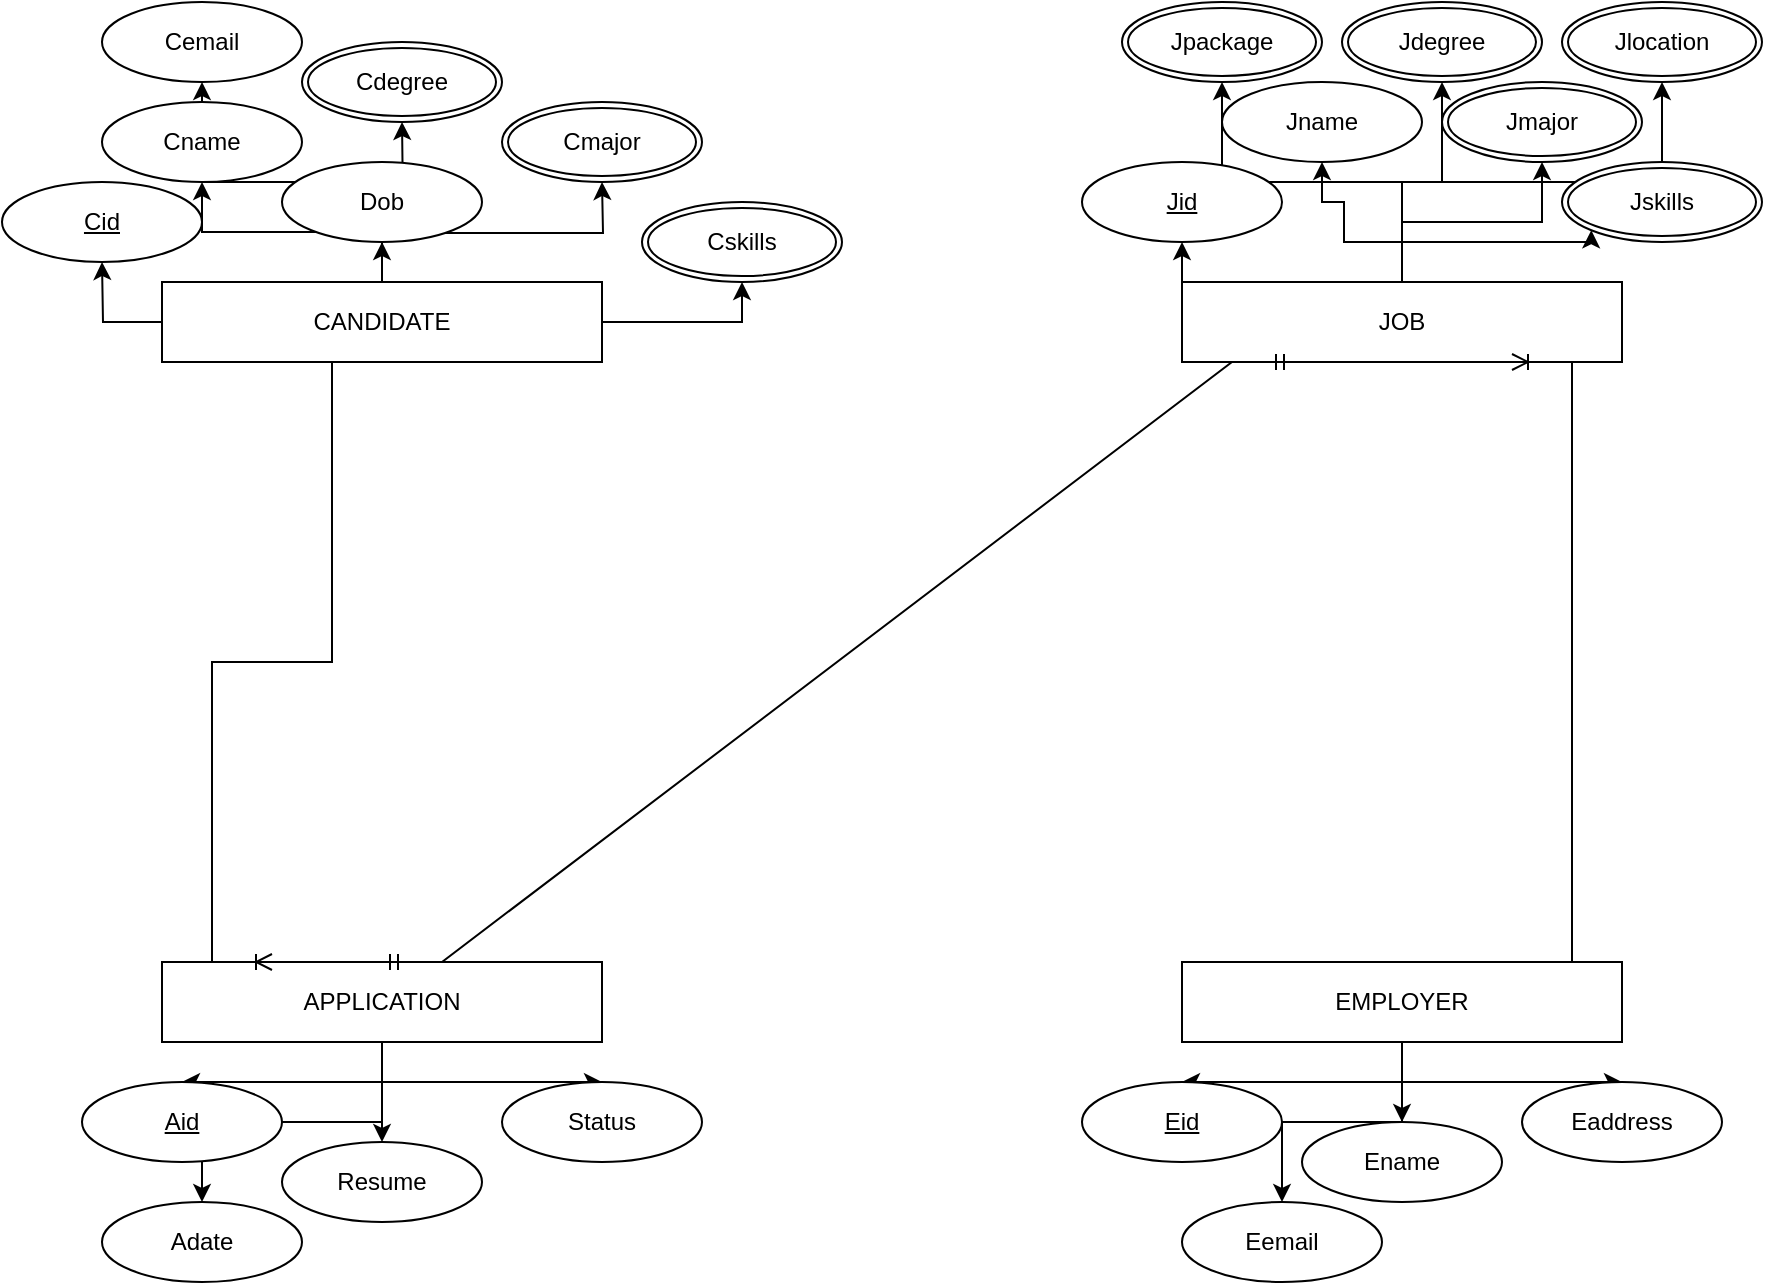 <mxfile version="26.1.3">
  <diagram id="R2lEEEUBdFMjLlhIrx00" name="Page-1">
    <mxGraphModel dx="1303" dy="1764" grid="1" gridSize="10" guides="1" tooltips="1" connect="1" arrows="1" fold="1" page="1" pageScale="1" pageWidth="850" pageHeight="1100" math="0" shadow="0" extFonts="Permanent Marker^https://fonts.googleapis.com/css?family=Permanent+Marker">
      <root>
        <mxCell id="0" />
        <mxCell id="1" parent="0" />
        <mxCell id="fVzCkQStNyUe_EZkDvuO-29" style="edgeStyle=orthogonalEdgeStyle;rounded=0;orthogonalLoop=1;jettySize=auto;html=1;exitX=0;exitY=0.5;exitDx=0;exitDy=0;entryX=0.5;entryY=1;entryDx=0;entryDy=0;" parent="1" source="fVzCkQStNyUe_EZkDvuO-26" edge="1">
          <mxGeometry relative="1" as="geometry">
            <mxPoint x="50" y="30" as="targetPoint" />
          </mxGeometry>
        </mxCell>
        <mxCell id="fVzCkQStNyUe_EZkDvuO-31" style="edgeStyle=orthogonalEdgeStyle;rounded=0;orthogonalLoop=1;jettySize=auto;html=1;entryX=0.5;entryY=1;entryDx=0;entryDy=0;" parent="1" source="fVzCkQStNyUe_EZkDvuO-26" target="fVzCkQStNyUe_EZkDvuO-30" edge="1">
          <mxGeometry relative="1" as="geometry" />
        </mxCell>
        <mxCell id="fVzCkQStNyUe_EZkDvuO-36" style="edgeStyle=orthogonalEdgeStyle;rounded=0;orthogonalLoop=1;jettySize=auto;html=1;exitX=0.5;exitY=0;exitDx=0;exitDy=0;entryX=0.5;entryY=1;entryDx=0;entryDy=0;" parent="1" source="fVzCkQStNyUe_EZkDvuO-26" target="fVzCkQStNyUe_EZkDvuO-32" edge="1">
          <mxGeometry relative="1" as="geometry" />
        </mxCell>
        <mxCell id="fVzCkQStNyUe_EZkDvuO-37" style="edgeStyle=orthogonalEdgeStyle;rounded=0;orthogonalLoop=1;jettySize=auto;html=1;exitX=0.5;exitY=0;exitDx=0;exitDy=0;" parent="1" source="fVzCkQStNyUe_EZkDvuO-26" edge="1">
          <mxGeometry relative="1" as="geometry">
            <mxPoint x="200" y="-40" as="targetPoint" />
          </mxGeometry>
        </mxCell>
        <mxCell id="fVzCkQStNyUe_EZkDvuO-38" style="edgeStyle=orthogonalEdgeStyle;rounded=0;orthogonalLoop=1;jettySize=auto;html=1;exitX=0.5;exitY=0;exitDx=0;exitDy=0;entryX=0.5;entryY=1;entryDx=0;entryDy=0;" parent="1" source="fVzCkQStNyUe_EZkDvuO-26" edge="1">
          <mxGeometry relative="1" as="geometry">
            <mxPoint x="300" y="-10" as="targetPoint" />
          </mxGeometry>
        </mxCell>
        <mxCell id="fVzCkQStNyUe_EZkDvuO-41" style="edgeStyle=orthogonalEdgeStyle;rounded=0;orthogonalLoop=1;jettySize=auto;html=1;exitX=1;exitY=0.5;exitDx=0;exitDy=0;entryX=0.5;entryY=1;entryDx=0;entryDy=0;" parent="1" source="fVzCkQStNyUe_EZkDvuO-26" target="fVzCkQStNyUe_EZkDvuO-40" edge="1">
          <mxGeometry relative="1" as="geometry" />
        </mxCell>
        <mxCell id="4t_6z5Arf-wFoB3xDvHp-23" style="edgeStyle=orthogonalEdgeStyle;rounded=0;orthogonalLoop=1;jettySize=auto;html=1;exitX=0.5;exitY=0;exitDx=0;exitDy=0;" edge="1" parent="1" source="fVzCkQStNyUe_EZkDvuO-26" target="4t_6z5Arf-wFoB3xDvHp-22">
          <mxGeometry relative="1" as="geometry" />
        </mxCell>
        <mxCell id="fVzCkQStNyUe_EZkDvuO-26" value="CANDIDATE" style="whiteSpace=wrap;html=1;align=center;" parent="1" vertex="1">
          <mxGeometry x="80" y="40" width="220" height="40" as="geometry" />
        </mxCell>
        <mxCell id="fVzCkQStNyUe_EZkDvuO-30" value="Cname" style="ellipse;whiteSpace=wrap;html=1;align=center;" parent="1" vertex="1">
          <mxGeometry x="50" y="-50" width="100" height="40" as="geometry" />
        </mxCell>
        <mxCell id="fVzCkQStNyUe_EZkDvuO-32" value="Dob" style="ellipse;whiteSpace=wrap;html=1;align=center;" parent="1" vertex="1">
          <mxGeometry x="140" y="-20" width="100" height="40" as="geometry" />
        </mxCell>
        <mxCell id="fVzCkQStNyUe_EZkDvuO-40" value="Cskills" style="ellipse;shape=doubleEllipse;margin=3;whiteSpace=wrap;html=1;align=center;" parent="1" vertex="1">
          <mxGeometry x="320" width="100" height="40" as="geometry" />
        </mxCell>
        <mxCell id="fVzCkQStNyUe_EZkDvuO-55" style="edgeStyle=orthogonalEdgeStyle;rounded=0;orthogonalLoop=1;jettySize=auto;html=1;exitX=0;exitY=0.25;exitDx=0;exitDy=0;entryX=0.5;entryY=1;entryDx=0;entryDy=0;" parent="1" source="fVzCkQStNyUe_EZkDvuO-42" target="fVzCkQStNyUe_EZkDvuO-47" edge="1">
          <mxGeometry relative="1" as="geometry" />
        </mxCell>
        <mxCell id="fVzCkQStNyUe_EZkDvuO-57" style="edgeStyle=orthogonalEdgeStyle;rounded=0;orthogonalLoop=1;jettySize=auto;html=1;exitX=0.5;exitY=0;exitDx=0;exitDy=0;entryX=0.5;entryY=1;entryDx=0;entryDy=0;" parent="1" source="fVzCkQStNyUe_EZkDvuO-42" target="fVzCkQStNyUe_EZkDvuO-44" edge="1">
          <mxGeometry relative="1" as="geometry">
            <mxPoint x="670" as="targetPoint" />
            <Array as="points">
              <mxPoint x="700" y="20" />
              <mxPoint x="671" y="20" />
              <mxPoint x="671" />
              <mxPoint x="660" />
            </Array>
          </mxGeometry>
        </mxCell>
        <mxCell id="fVzCkQStNyUe_EZkDvuO-58" style="edgeStyle=orthogonalEdgeStyle;rounded=0;orthogonalLoop=1;jettySize=auto;html=1;exitX=0.5;exitY=0;exitDx=0;exitDy=0;entryX=0.5;entryY=1;entryDx=0;entryDy=0;" parent="1" source="fVzCkQStNyUe_EZkDvuO-42" target="fVzCkQStNyUe_EZkDvuO-52" edge="1">
          <mxGeometry relative="1" as="geometry" />
        </mxCell>
        <mxCell id="fVzCkQStNyUe_EZkDvuO-59" style="edgeStyle=orthogonalEdgeStyle;rounded=0;orthogonalLoop=1;jettySize=auto;html=1;exitX=0.5;exitY=0;exitDx=0;exitDy=0;entryX=0.5;entryY=1;entryDx=0;entryDy=0;" parent="1" source="fVzCkQStNyUe_EZkDvuO-42" target="fVzCkQStNyUe_EZkDvuO-53" edge="1">
          <mxGeometry relative="1" as="geometry" />
        </mxCell>
        <mxCell id="fVzCkQStNyUe_EZkDvuO-60" style="edgeStyle=orthogonalEdgeStyle;rounded=0;orthogonalLoop=1;jettySize=auto;html=1;exitX=0.5;exitY=0;exitDx=0;exitDy=0;entryX=0;entryY=1;entryDx=0;entryDy=0;" parent="1" source="fVzCkQStNyUe_EZkDvuO-42" target="fVzCkQStNyUe_EZkDvuO-54" edge="1">
          <mxGeometry relative="1" as="geometry" />
        </mxCell>
        <mxCell id="4t_6z5Arf-wFoB3xDvHp-29" style="edgeStyle=orthogonalEdgeStyle;rounded=0;orthogonalLoop=1;jettySize=auto;html=1;exitX=0.5;exitY=0;exitDx=0;exitDy=0;entryX=0.5;entryY=1;entryDx=0;entryDy=0;" edge="1" parent="1" source="fVzCkQStNyUe_EZkDvuO-42" target="4t_6z5Arf-wFoB3xDvHp-28">
          <mxGeometry relative="1" as="geometry" />
        </mxCell>
        <mxCell id="4t_6z5Arf-wFoB3xDvHp-30" style="edgeStyle=orthogonalEdgeStyle;rounded=0;orthogonalLoop=1;jettySize=auto;html=1;exitX=0.5;exitY=0;exitDx=0;exitDy=0;entryX=0.5;entryY=1;entryDx=0;entryDy=0;" edge="1" parent="1" source="fVzCkQStNyUe_EZkDvuO-42" target="4t_6z5Arf-wFoB3xDvHp-27">
          <mxGeometry relative="1" as="geometry" />
        </mxCell>
        <mxCell id="fVzCkQStNyUe_EZkDvuO-42" value="JOB" style="whiteSpace=wrap;html=1;align=center;" parent="1" vertex="1">
          <mxGeometry x="590" y="40" width="220" height="40" as="geometry" />
        </mxCell>
        <mxCell id="fVzCkQStNyUe_EZkDvuO-44" value="Jname" style="ellipse;whiteSpace=wrap;html=1;align=center;" parent="1" vertex="1">
          <mxGeometry x="610" y="-60" width="100" height="40" as="geometry" />
        </mxCell>
        <mxCell id="fVzCkQStNyUe_EZkDvuO-47" value="Jid" style="ellipse;whiteSpace=wrap;html=1;align=center;fontStyle=4;" parent="1" vertex="1">
          <mxGeometry x="540" y="-20" width="100" height="40" as="geometry" />
        </mxCell>
        <mxCell id="fVzCkQStNyUe_EZkDvuO-48" value="Cid" style="ellipse;whiteSpace=wrap;html=1;align=center;fontStyle=4;" parent="1" vertex="1">
          <mxGeometry y="-10" width="100" height="40" as="geometry" />
        </mxCell>
        <mxCell id="fVzCkQStNyUe_EZkDvuO-50" style="edgeStyle=orthogonalEdgeStyle;rounded=0;orthogonalLoop=1;jettySize=auto;html=1;exitX=0.5;exitY=1;exitDx=0;exitDy=0;" parent="1" source="fVzCkQStNyUe_EZkDvuO-49" edge="1">
          <mxGeometry relative="1" as="geometry">
            <mxPoint x="200.333" y="-39.667" as="targetPoint" />
          </mxGeometry>
        </mxCell>
        <mxCell id="fVzCkQStNyUe_EZkDvuO-49" value="Cdegree" style="ellipse;shape=doubleEllipse;margin=3;whiteSpace=wrap;html=1;align=center;" parent="1" vertex="1">
          <mxGeometry x="150" y="-80" width="100" height="40" as="geometry" />
        </mxCell>
        <mxCell id="fVzCkQStNyUe_EZkDvuO-51" value="Cmajor" style="ellipse;shape=doubleEllipse;margin=3;whiteSpace=wrap;html=1;align=center;" parent="1" vertex="1">
          <mxGeometry x="250" y="-50" width="100" height="40" as="geometry" />
        </mxCell>
        <mxCell id="fVzCkQStNyUe_EZkDvuO-52" value="Jdegree" style="ellipse;shape=doubleEllipse;margin=3;whiteSpace=wrap;html=1;align=center;" parent="1" vertex="1">
          <mxGeometry x="670" y="-100" width="100" height="40" as="geometry" />
        </mxCell>
        <mxCell id="fVzCkQStNyUe_EZkDvuO-53" value="Jmajor" style="ellipse;shape=doubleEllipse;margin=3;whiteSpace=wrap;html=1;align=center;" parent="1" vertex="1">
          <mxGeometry x="720" y="-60" width="100" height="40" as="geometry" />
        </mxCell>
        <mxCell id="fVzCkQStNyUe_EZkDvuO-54" value="Jskills" style="ellipse;shape=doubleEllipse;margin=3;whiteSpace=wrap;html=1;align=center;" parent="1" vertex="1">
          <mxGeometry x="780" y="-20" width="100" height="40" as="geometry" />
        </mxCell>
        <mxCell id="4t_6z5Arf-wFoB3xDvHp-8" style="edgeStyle=orthogonalEdgeStyle;rounded=0;orthogonalLoop=1;jettySize=auto;html=1;exitX=0.5;exitY=1;exitDx=0;exitDy=0;" edge="1" parent="1" source="fVzCkQStNyUe_EZkDvuO-61" target="4t_6z5Arf-wFoB3xDvHp-1">
          <mxGeometry relative="1" as="geometry" />
        </mxCell>
        <mxCell id="4t_6z5Arf-wFoB3xDvHp-9" style="edgeStyle=orthogonalEdgeStyle;rounded=0;orthogonalLoop=1;jettySize=auto;html=1;exitX=0.5;exitY=1;exitDx=0;exitDy=0;" edge="1" parent="1" source="fVzCkQStNyUe_EZkDvuO-61" target="4t_6z5Arf-wFoB3xDvHp-7">
          <mxGeometry relative="1" as="geometry" />
        </mxCell>
        <mxCell id="4t_6z5Arf-wFoB3xDvHp-10" style="edgeStyle=orthogonalEdgeStyle;rounded=0;orthogonalLoop=1;jettySize=auto;html=1;exitX=0.5;exitY=1;exitDx=0;exitDy=0;entryX=0.5;entryY=0;entryDx=0;entryDy=0;" edge="1" parent="1" source="fVzCkQStNyUe_EZkDvuO-61" target="4t_6z5Arf-wFoB3xDvHp-6">
          <mxGeometry relative="1" as="geometry" />
        </mxCell>
        <mxCell id="4t_6z5Arf-wFoB3xDvHp-12" style="edgeStyle=orthogonalEdgeStyle;rounded=0;orthogonalLoop=1;jettySize=auto;html=1;exitX=0.5;exitY=1;exitDx=0;exitDy=0;" edge="1" parent="1" source="fVzCkQStNyUe_EZkDvuO-61" target="4t_6z5Arf-wFoB3xDvHp-11">
          <mxGeometry relative="1" as="geometry" />
        </mxCell>
        <mxCell id="fVzCkQStNyUe_EZkDvuO-61" value="APPLICATION" style="whiteSpace=wrap;html=1;align=center;" parent="1" vertex="1">
          <mxGeometry x="80" y="380" width="220" height="40" as="geometry" />
        </mxCell>
        <mxCell id="4t_6z5Arf-wFoB3xDvHp-16" style="edgeStyle=orthogonalEdgeStyle;rounded=0;orthogonalLoop=1;jettySize=auto;html=1;exitX=0.5;exitY=1;exitDx=0;exitDy=0;entryX=0.5;entryY=0;entryDx=0;entryDy=0;" edge="1" parent="1" source="fVzCkQStNyUe_EZkDvuO-62" target="4t_6z5Arf-wFoB3xDvHp-5">
          <mxGeometry relative="1" as="geometry" />
        </mxCell>
        <mxCell id="4t_6z5Arf-wFoB3xDvHp-17" style="edgeStyle=orthogonalEdgeStyle;rounded=0;orthogonalLoop=1;jettySize=auto;html=1;exitX=0.5;exitY=1;exitDx=0;exitDy=0;entryX=0.5;entryY=0;entryDx=0;entryDy=0;" edge="1" parent="1" source="fVzCkQStNyUe_EZkDvuO-62" target="4t_6z5Arf-wFoB3xDvHp-13">
          <mxGeometry relative="1" as="geometry" />
        </mxCell>
        <mxCell id="4t_6z5Arf-wFoB3xDvHp-20" style="edgeStyle=orthogonalEdgeStyle;rounded=0;orthogonalLoop=1;jettySize=auto;html=1;exitX=0.5;exitY=1;exitDx=0;exitDy=0;" edge="1" parent="1" source="fVzCkQStNyUe_EZkDvuO-62" target="4t_6z5Arf-wFoB3xDvHp-19">
          <mxGeometry relative="1" as="geometry" />
        </mxCell>
        <mxCell id="4t_6z5Arf-wFoB3xDvHp-21" style="edgeStyle=orthogonalEdgeStyle;rounded=0;orthogonalLoop=1;jettySize=auto;html=1;exitX=0.5;exitY=1;exitDx=0;exitDy=0;entryX=0.5;entryY=0;entryDx=0;entryDy=0;" edge="1" parent="1" source="fVzCkQStNyUe_EZkDvuO-62" target="4t_6z5Arf-wFoB3xDvHp-18">
          <mxGeometry relative="1" as="geometry" />
        </mxCell>
        <mxCell id="fVzCkQStNyUe_EZkDvuO-62" value="EMPLOYER" style="whiteSpace=wrap;html=1;align=center;" parent="1" vertex="1">
          <mxGeometry x="590" y="380" width="220" height="40" as="geometry" />
        </mxCell>
        <mxCell id="4t_6z5Arf-wFoB3xDvHp-1" value="Aid" style="ellipse;whiteSpace=wrap;html=1;align=center;fontStyle=4;" vertex="1" parent="1">
          <mxGeometry x="40" y="440" width="100" height="40" as="geometry" />
        </mxCell>
        <mxCell id="4t_6z5Arf-wFoB3xDvHp-5" value="Eid" style="ellipse;whiteSpace=wrap;html=1;align=center;fontStyle=4;" vertex="1" parent="1">
          <mxGeometry x="540" y="440" width="100" height="40" as="geometry" />
        </mxCell>
        <mxCell id="4t_6z5Arf-wFoB3xDvHp-6" value="Resume" style="ellipse;whiteSpace=wrap;html=1;align=center;" vertex="1" parent="1">
          <mxGeometry x="140" y="470" width="100" height="40" as="geometry" />
        </mxCell>
        <mxCell id="4t_6z5Arf-wFoB3xDvHp-7" value="Status" style="ellipse;whiteSpace=wrap;html=1;align=center;" vertex="1" parent="1">
          <mxGeometry x="250" y="440" width="100" height="40" as="geometry" />
        </mxCell>
        <mxCell id="4t_6z5Arf-wFoB3xDvHp-11" value="Adate" style="ellipse;whiteSpace=wrap;html=1;align=center;" vertex="1" parent="1">
          <mxGeometry x="50" y="500" width="100" height="40" as="geometry" />
        </mxCell>
        <mxCell id="4t_6z5Arf-wFoB3xDvHp-13" value="Ename" style="ellipse;whiteSpace=wrap;html=1;align=center;" vertex="1" parent="1">
          <mxGeometry x="650" y="460" width="100" height="40" as="geometry" />
        </mxCell>
        <mxCell id="4t_6z5Arf-wFoB3xDvHp-18" value="Eaddress" style="ellipse;whiteSpace=wrap;html=1;align=center;" vertex="1" parent="1">
          <mxGeometry x="760" y="440" width="100" height="40" as="geometry" />
        </mxCell>
        <mxCell id="4t_6z5Arf-wFoB3xDvHp-19" value="Eemail" style="ellipse;whiteSpace=wrap;html=1;align=center;" vertex="1" parent="1">
          <mxGeometry x="590" y="500" width="100" height="40" as="geometry" />
        </mxCell>
        <mxCell id="4t_6z5Arf-wFoB3xDvHp-22" value="Cemail" style="ellipse;whiteSpace=wrap;html=1;align=center;" vertex="1" parent="1">
          <mxGeometry x="50" y="-100" width="100" height="40" as="geometry" />
        </mxCell>
        <mxCell id="4t_6z5Arf-wFoB3xDvHp-27" value="Jlocation" style="ellipse;shape=doubleEllipse;margin=3;whiteSpace=wrap;html=1;align=center;" vertex="1" parent="1">
          <mxGeometry x="780" y="-100" width="100" height="40" as="geometry" />
        </mxCell>
        <mxCell id="4t_6z5Arf-wFoB3xDvHp-28" value="Jpackage" style="ellipse;shape=doubleEllipse;margin=3;whiteSpace=wrap;html=1;align=center;" vertex="1" parent="1">
          <mxGeometry x="560" y="-100" width="100" height="40" as="geometry" />
        </mxCell>
        <mxCell id="4t_6z5Arf-wFoB3xDvHp-31" value="" style="edgeStyle=entityRelationEdgeStyle;fontSize=12;html=1;endArrow=ERoneToMany;rounded=0;exitX=0.75;exitY=0;exitDx=0;exitDy=0;entryX=0.75;entryY=1;entryDx=0;entryDy=0;" edge="1" parent="1" source="fVzCkQStNyUe_EZkDvuO-62" target="fVzCkQStNyUe_EZkDvuO-42">
          <mxGeometry width="100" height="100" relative="1" as="geometry">
            <mxPoint x="760" y="380" as="sourcePoint" />
            <mxPoint x="760" y="80" as="targetPoint" />
            <Array as="points">
              <mxPoint x="709" y="300" />
              <mxPoint x="719" y="140" />
              <mxPoint x="709" y="170" />
              <mxPoint x="719" y="300" />
            </Array>
          </mxGeometry>
        </mxCell>
        <mxCell id="4t_6z5Arf-wFoB3xDvHp-33" value="" style="edgeStyle=entityRelationEdgeStyle;fontSize=12;html=1;endArrow=ERmandOne;startArrow=ERmandOne;rounded=0;exitX=0.5;exitY=0;exitDx=0;exitDy=0;entryX=0.25;entryY=1;entryDx=0;entryDy=0;" edge="1" parent="1" source="fVzCkQStNyUe_EZkDvuO-61" target="fVzCkQStNyUe_EZkDvuO-42">
          <mxGeometry width="100" height="100" relative="1" as="geometry">
            <mxPoint x="210" y="330" as="sourcePoint" />
            <mxPoint x="310" y="230" as="targetPoint" />
          </mxGeometry>
        </mxCell>
        <mxCell id="4t_6z5Arf-wFoB3xDvHp-35" value="" style="edgeStyle=entityRelationEdgeStyle;fontSize=12;html=1;endArrow=ERoneToMany;rounded=0;entryX=0.25;entryY=0;entryDx=0;entryDy=0;exitX=0.25;exitY=1;exitDx=0;exitDy=0;" edge="1" parent="1" source="fVzCkQStNyUe_EZkDvuO-26" target="fVzCkQStNyUe_EZkDvuO-61">
          <mxGeometry width="100" height="100" relative="1" as="geometry">
            <mxPoint x="140" y="230" as="sourcePoint" />
            <mxPoint x="240" y="130" as="targetPoint" />
          </mxGeometry>
        </mxCell>
      </root>
    </mxGraphModel>
  </diagram>
</mxfile>
